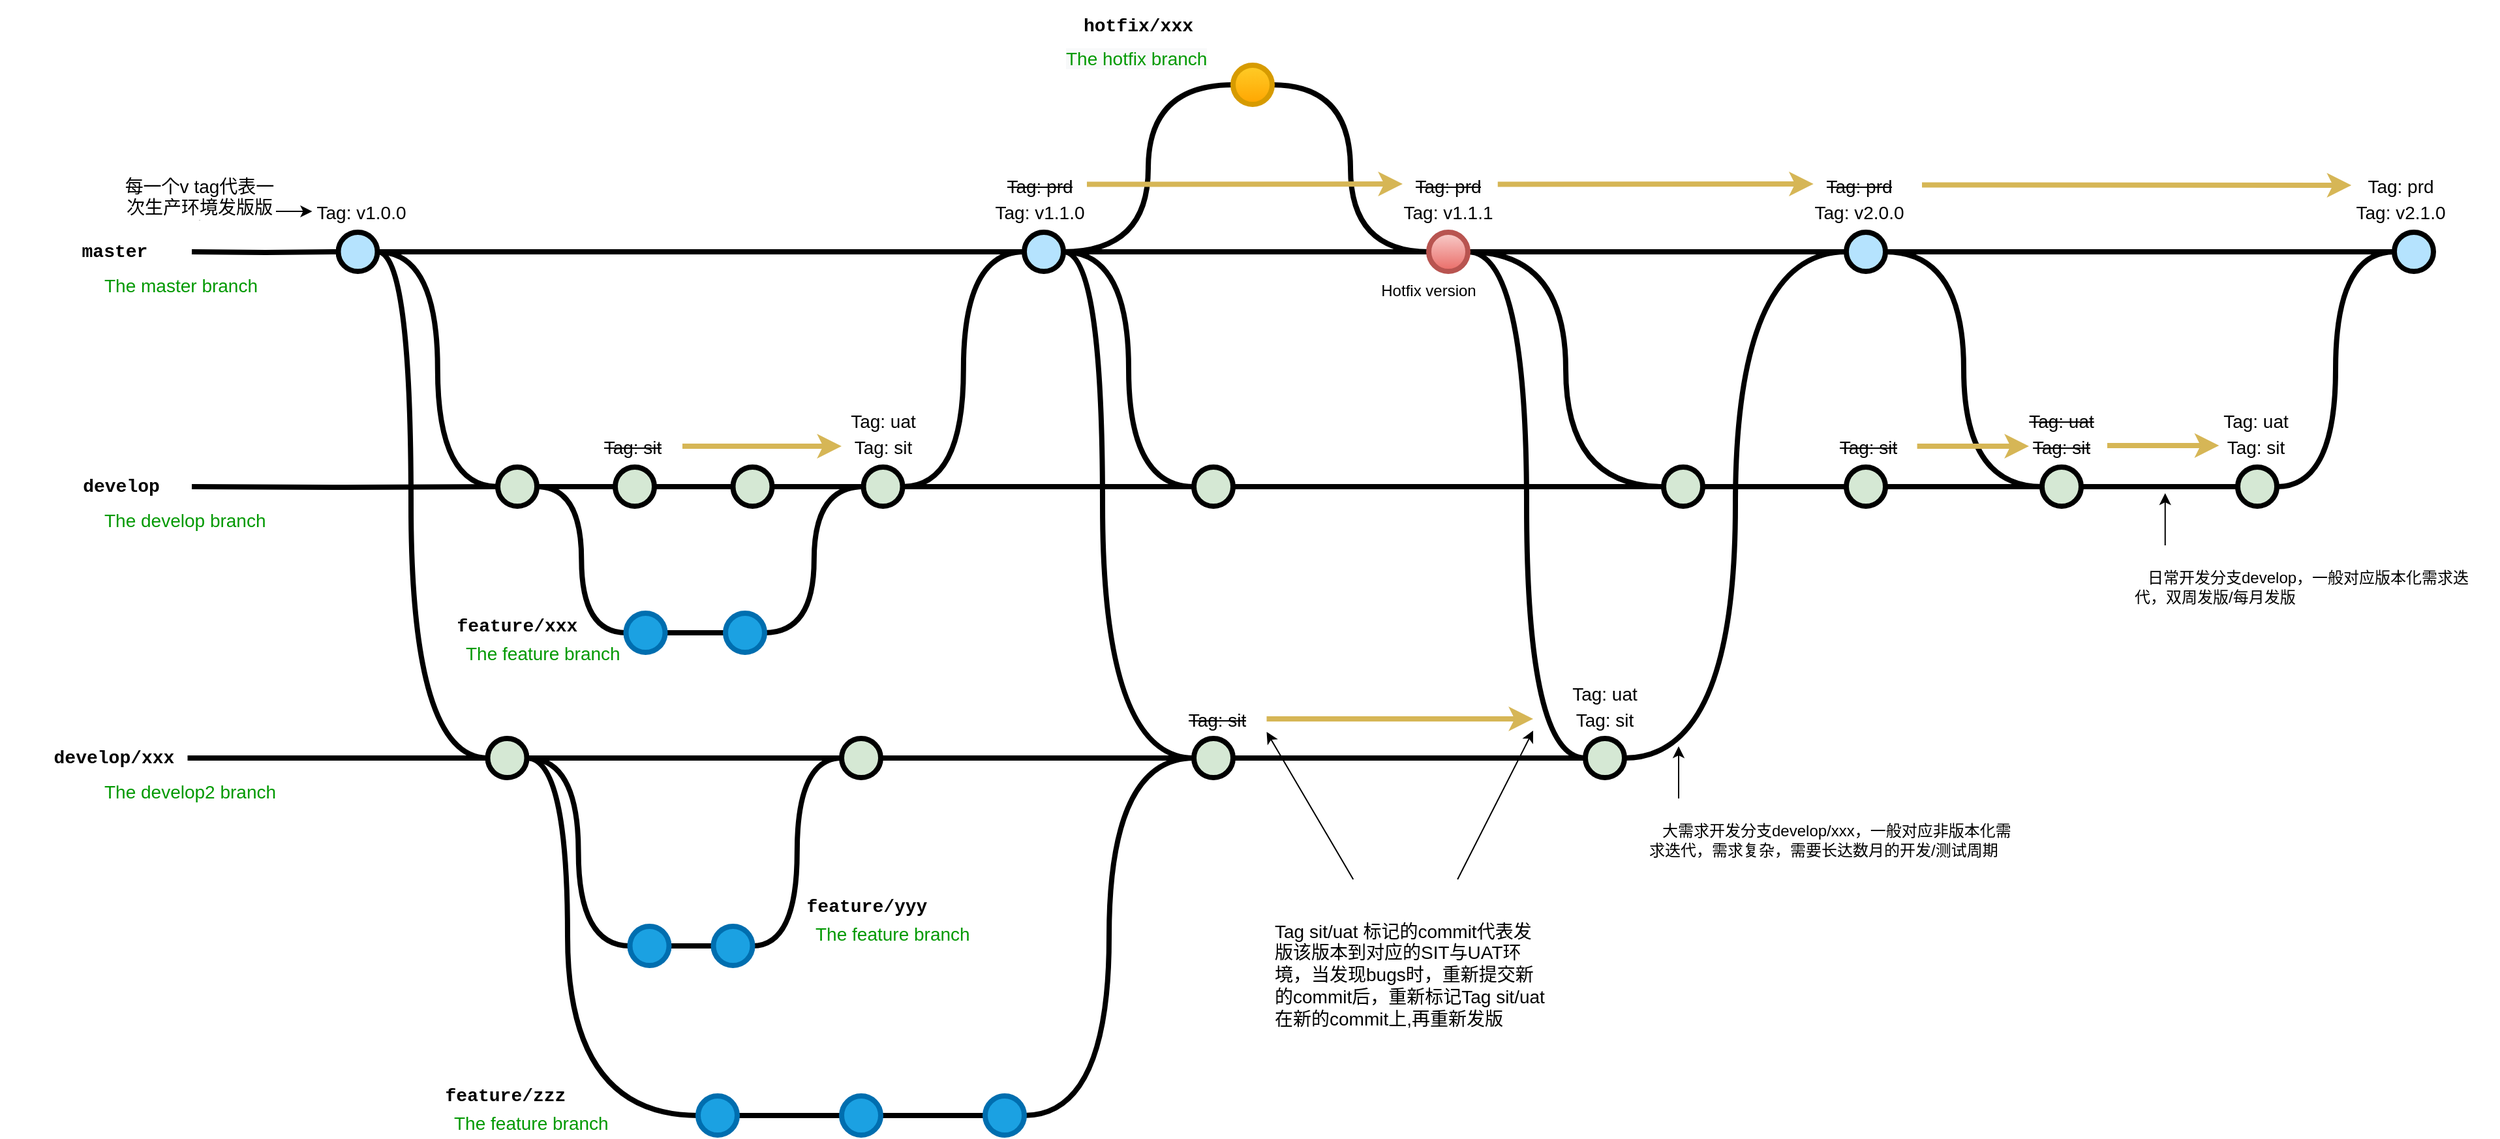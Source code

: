 <mxfile version="15.9.6" type="github">
  <diagram id="yPxyJZ8AM_hMuL3Unpa9" name="complex gitflow">
    <mxGraphModel dx="2168" dy="1198" grid="1" gridSize="10" guides="1" tooltips="1" connect="1" arrows="1" fold="1" page="1" pageScale="1" pageWidth="1100" pageHeight="850" math="0" shadow="0">
      <root>
        <mxCell id="0" />
        <mxCell id="1" parent="0" />
        <mxCell id="EV5ATv0Y9bvTsMbR89la-1" value="" style="edgeStyle=orthogonalEdgeStyle;rounded=0;html=1;jettySize=auto;orthogonalLoop=1;plain-blue;endArrow=none;endFill=0;strokeWidth=4;strokeColor=#000000;entryX=0;entryY=0.5;entryDx=0;entryDy=0;entryPerimeter=0;" edge="1" parent="1" source="EV5ATv0Y9bvTsMbR89la-2" target="EV5ATv0Y9bvTsMbR89la-4">
          <mxGeometry x="324.25" y="743" as="geometry">
            <mxPoint x="484.25" y="743" as="targetPoint" />
          </mxGeometry>
        </mxCell>
        <mxCell id="EV5ATv0Y9bvTsMbR89la-39" style="edgeStyle=orthogonalEdgeStyle;shape=connector;rounded=0;orthogonalLoop=1;jettySize=auto;html=1;entryX=0;entryY=0.5;entryDx=0;entryDy=0;entryPerimeter=0;labelBackgroundColor=default;fontFamily=Helvetica;fontSize=11;fontColor=default;endArrow=none;endFill=0;strokeColor=#000000;strokeWidth=4;fillColor=#DAE8FC;gradientColor=#7EA6E0;curved=1;" edge="1" parent="1" source="EV5ATv0Y9bvTsMbR89la-2" target="EV5ATv0Y9bvTsMbR89la-33">
          <mxGeometry relative="1" as="geometry" />
        </mxCell>
        <mxCell id="EV5ATv0Y9bvTsMbR89la-63" style="edgeStyle=orthogonalEdgeStyle;shape=connector;curved=1;rounded=0;orthogonalLoop=1;jettySize=auto;html=1;entryX=0;entryY=0.5;entryDx=0;entryDy=0;entryPerimeter=0;labelBackgroundColor=default;fontFamily=Helvetica;fontSize=11;fontColor=default;endArrow=none;endFill=0;strokeColor=#000000;strokeWidth=4;fillColor=#DAE8FC;gradientColor=#7EA6E0;shadow=0;sketch=0;" edge="1" parent="1" source="EV5ATv0Y9bvTsMbR89la-2" target="EV5ATv0Y9bvTsMbR89la-44">
          <mxGeometry relative="1" as="geometry">
            <Array as="points">
              <mxPoint x="350" y="743" />
              <mxPoint x="350" y="1131" />
            </Array>
          </mxGeometry>
        </mxCell>
        <mxCell id="EV5ATv0Y9bvTsMbR89la-2" value="" style="verticalLabelPosition=bottom;verticalAlign=top;html=1;strokeWidth=4;shape=mxgraph.flowchart.on-page_reference;plain-blue;gradientColor=none;fillColor=#B5E3Fe;strokeColor=#000000;" vertex="1" parent="1">
          <mxGeometry x="294.25" y="728" width="30" height="30" as="geometry" />
        </mxCell>
        <mxCell id="EV5ATv0Y9bvTsMbR89la-75" style="edgeStyle=orthogonalEdgeStyle;curved=1;rounded=0;orthogonalLoop=1;jettySize=auto;html=1;entryX=0;entryY=0.5;entryDx=0;entryDy=0;entryPerimeter=0;labelBackgroundColor=default;fontFamily=Helvetica;fontSize=11;fontColor=default;endArrow=none;endFill=0;strokeColor=#000000;strokeWidth=4;fillColor=#DAE8FC;gradientColor=#7EA6E0;" edge="1" parent="1" source="EV5ATv0Y9bvTsMbR89la-4" target="EV5ATv0Y9bvTsMbR89la-47">
          <mxGeometry relative="1" as="geometry">
            <Array as="points">
              <mxPoint x="880" y="743" />
              <mxPoint x="880" y="1131" />
            </Array>
          </mxGeometry>
        </mxCell>
        <mxCell id="EV5ATv0Y9bvTsMbR89la-83" value="" style="edgeStyle=orthogonalEdgeStyle;curved=1;rounded=0;orthogonalLoop=1;jettySize=auto;html=1;labelBackgroundColor=default;fontFamily=Helvetica;fontSize=11;fontColor=default;endArrow=none;endFill=0;strokeColor=#000000;strokeWidth=4;fillColor=#DAE8FC;gradientColor=#7EA6E0;entryX=0;entryY=0.5;entryDx=0;entryDy=0;entryPerimeter=0;" edge="1" parent="1" source="EV5ATv0Y9bvTsMbR89la-4" target="EV5ATv0Y9bvTsMbR89la-5">
          <mxGeometry relative="1" as="geometry">
            <mxPoint x="1000" y="847" as="targetPoint" />
          </mxGeometry>
        </mxCell>
        <mxCell id="EV5ATv0Y9bvTsMbR89la-86" value="" style="edgeStyle=orthogonalEdgeStyle;curved=1;rounded=0;orthogonalLoop=1;jettySize=auto;html=1;labelBackgroundColor=default;fontFamily=Helvetica;fontSize=11;fontColor=default;endArrow=none;endFill=0;strokeColor=#000000;strokeWidth=4;fillColor=#DAE8FC;gradientColor=#7EA6E0;" edge="1" parent="1" source="EV5ATv0Y9bvTsMbR89la-4" target="EV5ATv0Y9bvTsMbR89la-84">
          <mxGeometry relative="1" as="geometry">
            <mxPoint x="1130" y="743" as="targetPoint" />
          </mxGeometry>
        </mxCell>
        <mxCell id="EV5ATv0Y9bvTsMbR89la-96" style="edgeStyle=orthogonalEdgeStyle;curved=1;rounded=0;sketch=0;orthogonalLoop=1;jettySize=auto;html=1;entryX=0;entryY=0.5;entryDx=0;entryDy=0;entryPerimeter=0;shadow=0;labelBackgroundColor=default;fontFamily=Helvetica;fontSize=11;fontColor=default;endArrow=none;endFill=0;strokeColor=#000000;strokeWidth=4;fillColor=#DAE8FC;gradientColor=#7EA6E0;" edge="1" parent="1" source="EV5ATv0Y9bvTsMbR89la-4" target="EV5ATv0Y9bvTsMbR89la-77">
          <mxGeometry relative="1" as="geometry" />
        </mxCell>
        <mxCell id="EV5ATv0Y9bvTsMbR89la-4" value="" style="verticalLabelPosition=bottom;verticalAlign=top;html=1;strokeWidth=4;shape=mxgraph.flowchart.on-page_reference;plain-blue;gradientColor=none;strokeColor=#000000;fillColor=#B5E3FE;" vertex="1" parent="1">
          <mxGeometry x="820" y="728" width="30" height="30" as="geometry" />
        </mxCell>
        <mxCell id="EV5ATv0Y9bvTsMbR89la-87" style="edgeStyle=orthogonalEdgeStyle;curved=1;rounded=0;orthogonalLoop=1;jettySize=auto;html=1;labelBackgroundColor=default;fontFamily=Helvetica;fontSize=11;fontColor=default;endArrow=none;endFill=0;strokeColor=#000000;strokeWidth=4;fillColor=#DAE8FC;gradientColor=#7EA6E0;entryX=0;entryY=0.5;entryDx=0;entryDy=0;entryPerimeter=0;" edge="1" parent="1" source="EV5ATv0Y9bvTsMbR89la-5" target="EV5ATv0Y9bvTsMbR89la-84">
          <mxGeometry relative="1" as="geometry">
            <mxPoint x="1130" y="743" as="targetPoint" />
          </mxGeometry>
        </mxCell>
        <mxCell id="EV5ATv0Y9bvTsMbR89la-5" value="" style="verticalLabelPosition=bottom;verticalAlign=top;html=1;strokeWidth=4;shape=mxgraph.flowchart.on-page_reference;fillColor=#ffcd28;gradientColor=#ffa500;strokeColor=#d79b00;" vertex="1" parent="1">
          <mxGeometry x="980" y="600" width="30" height="30" as="geometry" />
        </mxCell>
        <mxCell id="EV5ATv0Y9bvTsMbR89la-6" value="" style="edgeStyle=orthogonalEdgeStyle;rounded=0;html=1;jettySize=auto;orthogonalLoop=1;strokeWidth=4;endArrow=none;endFill=0;" edge="1" parent="1" target="EV5ATv0Y9bvTsMbR89la-2">
          <mxGeometry x="224.25" y="743" as="geometry">
            <mxPoint x="182" y="743" as="sourcePoint" />
          </mxGeometry>
        </mxCell>
        <mxCell id="EV5ATv0Y9bvTsMbR89la-7" value="master" style="text;html=1;strokeColor=none;fillColor=none;align=center;verticalAlign=middle;whiteSpace=wrap;overflow=hidden;fontSize=14;fontStyle=1;fontFamily=Courier New;" vertex="1" parent="1">
          <mxGeometry x="94.5" y="722" width="55.5" height="42" as="geometry" />
        </mxCell>
        <mxCell id="EV5ATv0Y9bvTsMbR89la-8" value="The master branch" style="text;html=1;strokeColor=none;fillColor=none;align=left;verticalAlign=middle;whiteSpace=wrap;overflow=hidden;fontSize=14;fontStyle=0;fontColor=#009900;" vertex="1" parent="1">
          <mxGeometry x="113.13" y="758" width="146.75" height="20" as="geometry" />
        </mxCell>
        <mxCell id="EV5ATv0Y9bvTsMbR89la-10" value="Tag: v1.0.0" style="text;html=1;strokeColor=none;fillColor=none;align=center;verticalAlign=middle;whiteSpace=wrap;overflow=hidden;fontSize=14;" vertex="1" parent="1">
          <mxGeometry x="274.25" y="702" width="75.75" height="20" as="geometry" />
        </mxCell>
        <mxCell id="EV5ATv0Y9bvTsMbR89la-11" value="Tag: v1.1.0" style="text;html=1;strokeColor=none;fillColor=none;align=center;verticalAlign=middle;whiteSpace=wrap;overflow=hidden;fontSize=14;" vertex="1" parent="1">
          <mxGeometry x="776.75" y="702" width="110" height="20" as="geometry" />
        </mxCell>
        <mxCell id="EV5ATv0Y9bvTsMbR89la-12" value="" style="edgeStyle=orthogonalEdgeStyle;rounded=0;orthogonalLoop=1;jettySize=auto;html=1;fontSize=12;fontColor=#000000;entryX=0;entryY=0.5;entryDx=0;entryDy=0;" edge="1" parent="1" source="EV5ATv0Y9bvTsMbR89la-13" target="EV5ATv0Y9bvTsMbR89la-10">
          <mxGeometry relative="1" as="geometry">
            <mxPoint x="254.25" y="712" as="targetPoint" />
            <Array as="points">
              <mxPoint x="254.25" y="712" />
              <mxPoint x="254.25" y="712" />
            </Array>
          </mxGeometry>
        </mxCell>
        <mxCell id="EV5ATv0Y9bvTsMbR89la-13" value="&lt;div style=&quot;text-align: center&quot;&gt;&lt;span&gt;&lt;font style=&quot;font-size: 14px&quot;&gt;每一个v tag代表一次生产环境发版版本&lt;/font&gt;&lt;/span&gt;&lt;/div&gt;" style="text;html=1;strokeColor=none;fillColor=none;align=left;verticalAlign=middle;whiteSpace=wrap;overflow=hidden;fontSize=11;fontStyle=0;fontColor=#000000;" vertex="1" parent="1">
          <mxGeometry x="126.51" y="682" width="120" height="38" as="geometry" />
        </mxCell>
        <mxCell id="EV5ATv0Y9bvTsMbR89la-24" value="" style="edgeStyle=orthogonalEdgeStyle;rounded=0;html=1;jettySize=auto;orthogonalLoop=1;strokeWidth=4;endArrow=none;endFill=0;" edge="1" parent="1" target="EV5ATv0Y9bvTsMbR89la-33">
          <mxGeometry x="224.25" y="923" as="geometry">
            <mxPoint x="182" y="923" as="sourcePoint" />
            <mxPoint x="294.25" y="923" as="targetPoint" />
          </mxGeometry>
        </mxCell>
        <mxCell id="EV5ATv0Y9bvTsMbR89la-25" value="develop" style="text;html=1;strokeColor=none;fillColor=none;align=center;verticalAlign=middle;whiteSpace=wrap;overflow=hidden;fontSize=14;fontStyle=1;fontFamily=Courier New;" vertex="1" parent="1">
          <mxGeometry x="94.5" y="902" width="65.5" height="42" as="geometry" />
        </mxCell>
        <mxCell id="EV5ATv0Y9bvTsMbR89la-26" value="The develop branch" style="text;html=1;strokeColor=none;fillColor=none;align=left;verticalAlign=middle;whiteSpace=wrap;overflow=hidden;fontSize=14;fontStyle=0;fontColor=#009900;" vertex="1" parent="1">
          <mxGeometry x="113.13" y="938" width="146.75" height="20" as="geometry" />
        </mxCell>
        <mxCell id="EV5ATv0Y9bvTsMbR89la-32" style="edgeStyle=orthogonalEdgeStyle;curved=1;rounded=0;html=1;exitX=1;exitY=0.5;exitPerimeter=0;endArrow=none;endFill=0;jettySize=auto;orthogonalLoop=1;strokeWidth=4;fontSize=15;" edge="1" parent="1" source="EV5ATv0Y9bvTsMbR89la-33" target="EV5ATv0Y9bvTsMbR89la-35">
          <mxGeometry relative="1" as="geometry">
            <Array as="points">
              <mxPoint x="406.5" y="923" />
              <mxPoint x="406.5" y="923" />
            </Array>
          </mxGeometry>
        </mxCell>
        <mxCell id="EV5ATv0Y9bvTsMbR89la-64" style="edgeStyle=orthogonalEdgeStyle;shape=connector;curved=1;rounded=0;orthogonalLoop=1;jettySize=auto;html=1;entryX=0;entryY=0.5;entryDx=0;entryDy=0;entryPerimeter=0;labelBackgroundColor=default;fontFamily=Helvetica;fontSize=11;fontColor=default;endArrow=none;endFill=0;strokeColor=#000000;strokeWidth=4;fillColor=#DAE8FC;gradientColor=#7EA6E0;" edge="1" parent="1" source="EV5ATv0Y9bvTsMbR89la-33" target="EV5ATv0Y9bvTsMbR89la-59">
          <mxGeometry relative="1" as="geometry" />
        </mxCell>
        <mxCell id="EV5ATv0Y9bvTsMbR89la-33" value="" style="verticalLabelPosition=bottom;verticalAlign=top;html=1;strokeWidth=4;shape=mxgraph.flowchart.on-page_reference;plain-purple;gradientColor=none;strokeColor=#000000;fillColor=#D5E8D4;" vertex="1" parent="1">
          <mxGeometry x="416.5" y="908" width="30" height="30" as="geometry" />
        </mxCell>
        <mxCell id="EV5ATv0Y9bvTsMbR89la-34" style="edgeStyle=orthogonalEdgeStyle;curved=1;rounded=0;html=1;exitX=1;exitY=0.5;exitPerimeter=0;entryX=0;entryY=0.5;entryPerimeter=0;endArrow=none;endFill=0;jettySize=auto;orthogonalLoop=1;strokeWidth=4;fontSize=15;" edge="1" parent="1" source="EV5ATv0Y9bvTsMbR89la-35" target="EV5ATv0Y9bvTsMbR89la-36">
          <mxGeometry relative="1" as="geometry" />
        </mxCell>
        <mxCell id="EV5ATv0Y9bvTsMbR89la-35" value="" style="verticalLabelPosition=bottom;verticalAlign=top;html=1;strokeWidth=4;shape=mxgraph.flowchart.on-page_reference;plain-purple;gradientColor=none;strokeColor=#000000;fillColor=#D5E8D4;" vertex="1" parent="1">
          <mxGeometry x="506.5" y="908" width="30" height="30" as="geometry" />
        </mxCell>
        <mxCell id="EV5ATv0Y9bvTsMbR89la-51" style="edgeStyle=orthogonalEdgeStyle;shape=connector;curved=1;rounded=0;orthogonalLoop=1;jettySize=auto;html=1;entryX=0;entryY=0.5;entryDx=0;entryDy=0;entryPerimeter=0;labelBackgroundColor=default;fontFamily=Helvetica;fontSize=11;fontColor=default;endArrow=none;endFill=0;strokeColor=#000000;strokeWidth=4;fillColor=#DAE8FC;gradientColor=#7EA6E0;exitX=1;exitY=0.5;exitDx=0;exitDy=0;exitPerimeter=0;" edge="1" parent="1" source="EV5ATv0Y9bvTsMbR89la-53" target="EV5ATv0Y9bvTsMbR89la-4">
          <mxGeometry relative="1" as="geometry">
            <mxPoint x="740" y="930" as="sourcePoint" />
          </mxGeometry>
        </mxCell>
        <mxCell id="EV5ATv0Y9bvTsMbR89la-54" value="" style="edgeStyle=orthogonalEdgeStyle;shape=connector;curved=1;rounded=0;orthogonalLoop=1;jettySize=auto;html=1;labelBackgroundColor=default;fontFamily=Helvetica;fontSize=11;fontColor=default;endArrow=none;endFill=0;strokeColor=#000000;strokeWidth=4;fillColor=#DAE8FC;gradientColor=#7EA6E0;" edge="1" parent="1" source="EV5ATv0Y9bvTsMbR89la-36" target="EV5ATv0Y9bvTsMbR89la-53">
          <mxGeometry relative="1" as="geometry" />
        </mxCell>
        <mxCell id="EV5ATv0Y9bvTsMbR89la-36" value="" style="verticalLabelPosition=bottom;verticalAlign=top;html=1;strokeWidth=4;shape=mxgraph.flowchart.on-page_reference;plain-purple;gradientColor=none;strokeColor=#000000;fillColor=#D5E8D4;" vertex="1" parent="1">
          <mxGeometry x="596.75" y="908" width="30" height="30" as="geometry" />
        </mxCell>
        <mxCell id="EV5ATv0Y9bvTsMbR89la-40" value="" style="edgeStyle=orthogonalEdgeStyle;rounded=0;html=1;jettySize=auto;orthogonalLoop=1;strokeWidth=4;endArrow=none;endFill=0;" edge="1" parent="1" target="EV5ATv0Y9bvTsMbR89la-44">
          <mxGeometry x="221" y="1131" as="geometry">
            <mxPoint x="178.75" y="1131" as="sourcePoint" />
            <mxPoint x="291" y="1131" as="targetPoint" />
            <Array as="points">
              <mxPoint x="266.75" y="1131" />
              <mxPoint x="266.75" y="1131" />
            </Array>
          </mxGeometry>
        </mxCell>
        <mxCell id="EV5ATv0Y9bvTsMbR89la-41" value="develop/xxx" style="text;html=1;strokeColor=none;fillColor=none;align=center;verticalAlign=middle;whiteSpace=wrap;overflow=hidden;fontSize=14;fontStyle=1;fontFamily=Courier New;" vertex="1" parent="1">
          <mxGeometry x="35" y="1111" width="174.5" height="40" as="geometry" />
        </mxCell>
        <mxCell id="EV5ATv0Y9bvTsMbR89la-42" value="The develop2 branch" style="text;html=1;strokeColor=none;fillColor=none;align=left;verticalAlign=middle;whiteSpace=wrap;overflow=hidden;fontSize=14;fontStyle=0;fontColor=#009900;" vertex="1" parent="1">
          <mxGeometry x="113.13" y="1146" width="146.75" height="20" as="geometry" />
        </mxCell>
        <mxCell id="EV5ATv0Y9bvTsMbR89la-43" style="edgeStyle=orthogonalEdgeStyle;curved=1;rounded=0;html=1;exitX=1;exitY=0.5;exitPerimeter=0;endArrow=none;endFill=0;jettySize=auto;orthogonalLoop=1;strokeWidth=4;fontSize=15;" edge="1" parent="1" source="EV5ATv0Y9bvTsMbR89la-44" target="EV5ATv0Y9bvTsMbR89la-46">
          <mxGeometry relative="1" as="geometry">
            <Array as="points">
              <mxPoint x="398.75" y="1131" />
              <mxPoint x="398.75" y="1131" />
            </Array>
          </mxGeometry>
        </mxCell>
        <mxCell id="EV5ATv0Y9bvTsMbR89la-139" value="" style="edgeStyle=orthogonalEdgeStyle;curved=1;rounded=0;sketch=0;orthogonalLoop=1;jettySize=auto;html=1;shadow=0;labelBackgroundColor=default;fontFamily=Helvetica;fontSize=11;fontColor=default;endArrow=none;endFill=0;strokeColor=#000000;strokeWidth=4;fillColor=#DAE8FC;gradientColor=#7EA6E0;entryX=0;entryY=0.5;entryDx=0;entryDy=0;entryPerimeter=0;" edge="1" parent="1" source="EV5ATv0Y9bvTsMbR89la-44" target="EV5ATv0Y9bvTsMbR89la-140">
          <mxGeometry relative="1" as="geometry">
            <mxPoint x="520" y="1285" as="targetPoint" />
          </mxGeometry>
        </mxCell>
        <mxCell id="EV5ATv0Y9bvTsMbR89la-147" value="" style="edgeStyle=orthogonalEdgeStyle;curved=1;rounded=0;sketch=0;orthogonalLoop=1;jettySize=auto;html=1;shadow=0;labelBackgroundColor=default;fontFamily=Helvetica;fontSize=11;fontColor=default;endArrow=none;endFill=0;strokeColor=#000000;strokeWidth=4;fillColor=#DAE8FC;gradientColor=#7EA6E0;" edge="1" parent="1" source="EV5ATv0Y9bvTsMbR89la-44" target="EV5ATv0Y9bvTsMbR89la-148">
          <mxGeometry relative="1" as="geometry">
            <mxPoint x="561" y="1405" as="targetPoint" />
            <Array as="points">
              <mxPoint x="470" y="1131" />
              <mxPoint x="470" y="1405" />
            </Array>
          </mxGeometry>
        </mxCell>
        <mxCell id="EV5ATv0Y9bvTsMbR89la-44" value="" style="verticalLabelPosition=bottom;verticalAlign=top;html=1;strokeWidth=4;shape=mxgraph.flowchart.on-page_reference;plain-purple;gradientColor=none;strokeColor=#000000;fillColor=#D5E8D4;" vertex="1" parent="1">
          <mxGeometry x="408.75" y="1116" width="30" height="30" as="geometry" />
        </mxCell>
        <mxCell id="EV5ATv0Y9bvTsMbR89la-45" style="edgeStyle=orthogonalEdgeStyle;curved=1;rounded=0;html=1;exitX=1;exitY=0.5;exitPerimeter=0;entryX=0;entryY=0.5;entryPerimeter=0;endArrow=none;endFill=0;jettySize=auto;orthogonalLoop=1;strokeWidth=4;fontSize=15;" edge="1" parent="1" source="EV5ATv0Y9bvTsMbR89la-46" target="EV5ATv0Y9bvTsMbR89la-47">
          <mxGeometry relative="1" as="geometry" />
        </mxCell>
        <mxCell id="EV5ATv0Y9bvTsMbR89la-46" value="" style="verticalLabelPosition=bottom;verticalAlign=top;html=1;strokeWidth=4;shape=mxgraph.flowchart.on-page_reference;plain-purple;gradientColor=none;strokeColor=#000000;fillColor=#D5E8D4;" vertex="1" parent="1">
          <mxGeometry x="680" y="1116" width="30" height="30" as="geometry" />
        </mxCell>
        <mxCell id="EV5ATv0Y9bvTsMbR89la-81" value="" style="edgeStyle=orthogonalEdgeStyle;curved=1;rounded=0;orthogonalLoop=1;jettySize=auto;html=1;labelBackgroundColor=default;fontFamily=Helvetica;fontSize=11;fontColor=default;endArrow=none;endFill=0;strokeColor=#000000;strokeWidth=4;fillColor=#DAE8FC;gradientColor=#7EA6E0;" edge="1" parent="1" source="EV5ATv0Y9bvTsMbR89la-47" target="EV5ATv0Y9bvTsMbR89la-80">
          <mxGeometry relative="1" as="geometry" />
        </mxCell>
        <mxCell id="EV5ATv0Y9bvTsMbR89la-47" value="" style="verticalLabelPosition=bottom;verticalAlign=top;html=1;strokeWidth=4;shape=mxgraph.flowchart.on-page_reference;plain-purple;gradientColor=none;strokeColor=#000000;fillColor=#D5E8D4;" vertex="1" parent="1">
          <mxGeometry x="950" y="1116" width="30" height="30" as="geometry" />
        </mxCell>
        <mxCell id="EV5ATv0Y9bvTsMbR89la-78" value="" style="edgeStyle=orthogonalEdgeStyle;curved=1;rounded=0;orthogonalLoop=1;jettySize=auto;html=1;labelBackgroundColor=default;fontFamily=Helvetica;fontSize=11;fontColor=default;endArrow=none;endFill=0;strokeColor=#000000;strokeWidth=4;fillColor=#DAE8FC;gradientColor=#7EA6E0;" edge="1" parent="1" source="EV5ATv0Y9bvTsMbR89la-53" target="EV5ATv0Y9bvTsMbR89la-77">
          <mxGeometry relative="1" as="geometry" />
        </mxCell>
        <mxCell id="EV5ATv0Y9bvTsMbR89la-53" value="" style="verticalLabelPosition=bottom;verticalAlign=top;html=1;strokeWidth=4;shape=mxgraph.flowchart.on-page_reference;plain-purple;gradientColor=none;strokeColor=#000000;fillColor=#D5E8D4;" vertex="1" parent="1">
          <mxGeometry x="696.75" y="908" width="30" height="30" as="geometry" />
        </mxCell>
        <mxCell id="EV5ATv0Y9bvTsMbR89la-58" value="" style="edgeStyle=orthogonalEdgeStyle;rounded=0;orthogonalLoop=1;jettySize=auto;html=1;endArrow=none;endFill=0;strokeWidth=4;" edge="1" parent="1" source="EV5ATv0Y9bvTsMbR89la-59" target="EV5ATv0Y9bvTsMbR89la-60">
          <mxGeometry relative="1" as="geometry">
            <Array as="points">
              <mxPoint x="606.25" y="1035" />
              <mxPoint x="606.25" y="1035" />
            </Array>
          </mxGeometry>
        </mxCell>
        <mxCell id="EV5ATv0Y9bvTsMbR89la-59" value="" style="verticalLabelPosition=bottom;verticalAlign=top;html=1;strokeWidth=4;shape=mxgraph.flowchart.on-page_reference;strokeColor=#006EAF;fillColor=#1ba1e2;fontColor=#ffffff;" vertex="1" parent="1">
          <mxGeometry x="514.75" y="1020" width="30" height="30" as="geometry" />
        </mxCell>
        <mxCell id="EV5ATv0Y9bvTsMbR89la-62" style="edgeStyle=orthogonalEdgeStyle;shape=connector;curved=1;rounded=0;orthogonalLoop=1;jettySize=auto;html=1;entryX=0;entryY=0.5;entryDx=0;entryDy=0;entryPerimeter=0;labelBackgroundColor=default;fontFamily=Helvetica;fontSize=11;fontColor=default;endArrow=none;endFill=0;strokeColor=#000000;strokeWidth=4;fillColor=#DAE8FC;gradientColor=#7EA6E0;" edge="1" parent="1" source="EV5ATv0Y9bvTsMbR89la-60" target="EV5ATv0Y9bvTsMbR89la-53">
          <mxGeometry relative="1" as="geometry" />
        </mxCell>
        <mxCell id="EV5ATv0Y9bvTsMbR89la-60" value="" style="verticalLabelPosition=bottom;verticalAlign=top;html=1;strokeWidth=4;shape=mxgraph.flowchart.on-page_reference;strokeColor=#006EAF;fillColor=#1ba1e2;fontColor=#ffffff;" vertex="1" parent="1">
          <mxGeometry x="591" y="1020" width="30" height="30" as="geometry" />
        </mxCell>
        <mxCell id="EV5ATv0Y9bvTsMbR89la-65" value="The feature branch" style="text;html=1;strokeColor=none;fillColor=none;align=left;verticalAlign=middle;whiteSpace=wrap;overflow=hidden;fontSize=14;fontStyle=0;fontColor=#009900;" vertex="1" parent="1">
          <mxGeometry x="390.12" y="1040" width="146.75" height="20" as="geometry" />
        </mxCell>
        <mxCell id="EV5ATv0Y9bvTsMbR89la-66" value="feature/xxx" style="text;html=1;strokeColor=none;fillColor=none;align=center;verticalAlign=middle;whiteSpace=wrap;overflow=hidden;fontSize=14;fontStyle=1;fontFamily=Courier New;" vertex="1" parent="1">
          <mxGeometry x="344.25" y="1010" width="174.5" height="40" as="geometry" />
        </mxCell>
        <mxCell id="EV5ATv0Y9bvTsMbR89la-67" value="&lt;strike&gt;Tag: sit&lt;/strike&gt;" style="text;html=1;strokeColor=none;fillColor=none;align=center;verticalAlign=middle;whiteSpace=wrap;overflow=hidden;fontSize=14;" vertex="1" parent="1">
          <mxGeometry x="482.25" y="882" width="75.75" height="20" as="geometry" />
        </mxCell>
        <mxCell id="EV5ATv0Y9bvTsMbR89la-70" value="" style="endArrow=classic;html=1;rounded=0;labelBackgroundColor=default;fontFamily=Helvetica;fontSize=11;fontColor=default;strokeColor=#d6b656;strokeWidth=4;fillColor=#fff2cc;curved=1;" edge="1" parent="1" source="EV5ATv0Y9bvTsMbR89la-67">
          <mxGeometry width="50" height="50" relative="1" as="geometry">
            <mxPoint x="561.75" y="891.58" as="sourcePoint" />
            <mxPoint x="680" y="892" as="targetPoint" />
          </mxGeometry>
        </mxCell>
        <mxCell id="EV5ATv0Y9bvTsMbR89la-72" value="Tag: sit" style="text;html=1;strokeColor=none;fillColor=none;align=center;verticalAlign=middle;whiteSpace=wrap;overflow=hidden;fontSize=14;" vertex="1" parent="1">
          <mxGeometry x="673.88" y="882" width="75.75" height="20" as="geometry" />
        </mxCell>
        <mxCell id="EV5ATv0Y9bvTsMbR89la-73" value="Tag: uat" style="text;html=1;strokeColor=none;fillColor=none;align=center;verticalAlign=middle;whiteSpace=wrap;overflow=hidden;fontSize=14;" vertex="1" parent="1">
          <mxGeometry x="673.88" y="862" width="75.75" height="20" as="geometry" />
        </mxCell>
        <mxCell id="EV5ATv0Y9bvTsMbR89la-74" value="&lt;strike&gt;Tag: prd&lt;/strike&gt;" style="text;html=1;strokeColor=none;fillColor=none;align=center;verticalAlign=middle;whiteSpace=wrap;overflow=hidden;fontSize=14;" vertex="1" parent="1">
          <mxGeometry x="793.88" y="682" width="75.75" height="20" as="geometry" />
        </mxCell>
        <mxCell id="EV5ATv0Y9bvTsMbR89la-91" value="" style="edgeStyle=orthogonalEdgeStyle;curved=1;rounded=0;orthogonalLoop=1;jettySize=auto;html=1;labelBackgroundColor=default;fontFamily=Helvetica;fontSize=11;fontColor=default;endArrow=none;endFill=0;strokeColor=#000000;strokeWidth=4;fillColor=#DAE8FC;gradientColor=#7EA6E0;" edge="1" parent="1" source="EV5ATv0Y9bvTsMbR89la-77" target="EV5ATv0Y9bvTsMbR89la-90">
          <mxGeometry relative="1" as="geometry" />
        </mxCell>
        <mxCell id="EV5ATv0Y9bvTsMbR89la-77" value="" style="verticalLabelPosition=bottom;verticalAlign=top;html=1;strokeWidth=4;shape=mxgraph.flowchart.on-page_reference;plain-purple;gradientColor=none;strokeColor=#000000;fillColor=#D5E8D4;" vertex="1" parent="1">
          <mxGeometry x="950" y="908" width="30" height="30" as="geometry" />
        </mxCell>
        <mxCell id="EV5ATv0Y9bvTsMbR89la-105" style="edgeStyle=orthogonalEdgeStyle;curved=1;rounded=0;sketch=0;orthogonalLoop=1;jettySize=auto;html=1;entryX=0;entryY=0.5;entryDx=0;entryDy=0;entryPerimeter=0;shadow=0;labelBackgroundColor=default;fontFamily=Helvetica;fontSize=11;fontColor=default;endArrow=none;endFill=0;strokeColor=#000000;strokeWidth=4;fillColor=#DAE8FC;gradientColor=#7EA6E0;" edge="1" parent="1" source="EV5ATv0Y9bvTsMbR89la-80" target="EV5ATv0Y9bvTsMbR89la-104">
          <mxGeometry relative="1" as="geometry" />
        </mxCell>
        <mxCell id="EV5ATv0Y9bvTsMbR89la-80" value="" style="verticalLabelPosition=bottom;verticalAlign=top;html=1;strokeWidth=4;shape=mxgraph.flowchart.on-page_reference;plain-purple;gradientColor=none;strokeColor=#000000;fillColor=#D5E8D4;" vertex="1" parent="1">
          <mxGeometry x="1250" y="1116" width="30" height="30" as="geometry" />
        </mxCell>
        <mxCell id="EV5ATv0Y9bvTsMbR89la-92" style="edgeStyle=orthogonalEdgeStyle;curved=1;rounded=0;orthogonalLoop=1;jettySize=auto;html=1;entryX=0;entryY=0.5;entryDx=0;entryDy=0;entryPerimeter=0;labelBackgroundColor=default;fontFamily=Helvetica;fontSize=11;fontColor=default;endArrow=none;endFill=0;strokeColor=#000000;strokeWidth=4;fillColor=#DAE8FC;gradientColor=#7EA6E0;" edge="1" parent="1" source="EV5ATv0Y9bvTsMbR89la-84" target="EV5ATv0Y9bvTsMbR89la-90">
          <mxGeometry relative="1" as="geometry" />
        </mxCell>
        <mxCell id="EV5ATv0Y9bvTsMbR89la-94" value="" style="edgeStyle=orthogonalEdgeStyle;curved=1;rounded=0;orthogonalLoop=1;jettySize=auto;html=1;labelBackgroundColor=default;fontFamily=Helvetica;fontSize=11;fontColor=default;endArrow=none;endFill=0;strokeColor=#000000;strokeWidth=4;fillColor=#DAE8FC;gradientColor=#7EA6E0;" edge="1" parent="1" source="EV5ATv0Y9bvTsMbR89la-84" target="EV5ATv0Y9bvTsMbR89la-104">
          <mxGeometry relative="1" as="geometry">
            <mxPoint x="1490" y="743" as="targetPoint" />
          </mxGeometry>
        </mxCell>
        <mxCell id="EV5ATv0Y9bvTsMbR89la-95" style="edgeStyle=orthogonalEdgeStyle;curved=1;rounded=0;orthogonalLoop=1;jettySize=auto;html=1;entryX=0;entryY=0.5;entryDx=0;entryDy=0;entryPerimeter=0;labelBackgroundColor=default;fontFamily=Helvetica;fontSize=11;fontColor=default;endArrow=none;endFill=0;strokeColor=#000000;strokeWidth=4;fillColor=#DAE8FC;gradientColor=#7EA6E0;" edge="1" parent="1" source="EV5ATv0Y9bvTsMbR89la-84" target="EV5ATv0Y9bvTsMbR89la-80">
          <mxGeometry relative="1" as="geometry" />
        </mxCell>
        <mxCell id="EV5ATv0Y9bvTsMbR89la-84" value="" style="verticalLabelPosition=bottom;verticalAlign=top;html=1;strokeWidth=4;shape=mxgraph.flowchart.on-page_reference;plain-blue;gradientColor=#EA6B66;strokeColor=#B85450;fillColor=#F8CECC;" vertex="1" parent="1">
          <mxGeometry x="1130" y="728" width="30" height="30" as="geometry" />
        </mxCell>
        <mxCell id="EV5ATv0Y9bvTsMbR89la-88" value="hotfix/xxx" style="text;html=1;strokeColor=none;fillColor=none;align=center;verticalAlign=middle;whiteSpace=wrap;overflow=hidden;fontSize=14;fontStyle=1;fontFamily=Courier New;" vertex="1" parent="1">
          <mxGeometry x="820" y="550" width="174.5" height="40" as="geometry" />
        </mxCell>
        <mxCell id="EV5ATv0Y9bvTsMbR89la-89" value="&lt;span style=&quot;color: rgb(0 , 153 , 0) ; font-family: &amp;#34;helvetica&amp;#34; ; font-size: 14px ; font-style: normal ; font-weight: 400 ; letter-spacing: normal ; text-align: left ; text-indent: 0px ; text-transform: none ; word-spacing: 0px ; background-color: rgb(248 , 249 , 250) ; display: inline ; float: none&quot;&gt;The hotfix branch&lt;/span&gt;" style="text;whiteSpace=wrap;html=1;fontSize=11;fontFamily=Helvetica;fontColor=default;" vertex="1" parent="1">
          <mxGeometry x="850" y="580" width="140" height="30" as="geometry" />
        </mxCell>
        <mxCell id="EV5ATv0Y9bvTsMbR89la-120" value="" style="edgeStyle=orthogonalEdgeStyle;curved=1;rounded=0;sketch=0;orthogonalLoop=1;jettySize=auto;html=1;shadow=0;labelBackgroundColor=default;fontFamily=Helvetica;fontSize=11;fontColor=default;endArrow=none;endFill=0;strokeColor=#000000;strokeWidth=4;fillColor=#DAE8FC;gradientColor=#7EA6E0;" edge="1" parent="1" source="EV5ATv0Y9bvTsMbR89la-90" target="EV5ATv0Y9bvTsMbR89la-119">
          <mxGeometry relative="1" as="geometry" />
        </mxCell>
        <mxCell id="EV5ATv0Y9bvTsMbR89la-90" value="" style="verticalLabelPosition=bottom;verticalAlign=top;html=1;strokeWidth=4;shape=mxgraph.flowchart.on-page_reference;plain-purple;gradientColor=none;strokeColor=#000000;fillColor=#D5E8D4;" vertex="1" parent="1">
          <mxGeometry x="1310" y="908" width="30" height="30" as="geometry" />
        </mxCell>
        <mxCell id="EV5ATv0Y9bvTsMbR89la-97" value="&lt;strike&gt;Tag: sit&lt;/strike&gt;" style="text;html=1;strokeColor=none;fillColor=none;align=center;verticalAlign=middle;whiteSpace=wrap;overflow=hidden;fontSize=14;" vertex="1" parent="1">
          <mxGeometry x="930" y="1091" width="75.75" height="20" as="geometry" />
        </mxCell>
        <mxCell id="EV5ATv0Y9bvTsMbR89la-98" value="" style="endArrow=classic;html=1;rounded=0;labelBackgroundColor=default;fontFamily=Helvetica;fontSize=11;fontColor=default;strokeColor=#d6b656;strokeWidth=4;fillColor=#fff2cc;curved=1;" edge="1" parent="1" source="EV5ATv0Y9bvTsMbR89la-97">
          <mxGeometry width="50" height="50" relative="1" as="geometry">
            <mxPoint x="1009.5" y="1100.58" as="sourcePoint" />
            <mxPoint x="1210" y="1101" as="targetPoint" />
          </mxGeometry>
        </mxCell>
        <mxCell id="EV5ATv0Y9bvTsMbR89la-99" value="Tag: sit" style="text;html=1;strokeColor=none;fillColor=none;align=center;verticalAlign=middle;whiteSpace=wrap;overflow=hidden;fontSize=14;" vertex="1" parent="1">
          <mxGeometry x="1227.13" y="1091" width="75.75" height="20" as="geometry" />
        </mxCell>
        <mxCell id="EV5ATv0Y9bvTsMbR89la-100" value="Tag: uat" style="text;html=1;strokeColor=none;fillColor=none;align=center;verticalAlign=middle;whiteSpace=wrap;overflow=hidden;fontSize=14;" vertex="1" parent="1">
          <mxGeometry x="1227.13" y="1071" width="75.75" height="20" as="geometry" />
        </mxCell>
        <mxCell id="EV5ATv0Y9bvTsMbR89la-101" value="Tag: v1.1.1" style="text;html=1;strokeColor=none;fillColor=none;align=center;verticalAlign=middle;whiteSpace=wrap;overflow=hidden;fontSize=14;" vertex="1" parent="1">
          <mxGeometry x="1090" y="702" width="110" height="20" as="geometry" />
        </mxCell>
        <mxCell id="EV5ATv0Y9bvTsMbR89la-102" value="&lt;strike&gt;Tag: prd&lt;/strike&gt;" style="text;html=1;strokeColor=none;fillColor=none;align=center;verticalAlign=middle;whiteSpace=wrap;overflow=hidden;fontSize=14;" vertex="1" parent="1">
          <mxGeometry x="1107.13" y="682" width="75.75" height="20" as="geometry" />
        </mxCell>
        <mxCell id="EV5ATv0Y9bvTsMbR89la-103" value="" style="endArrow=classic;html=1;rounded=0;labelBackgroundColor=default;fontFamily=Helvetica;fontSize=11;fontColor=default;strokeColor=#d6b656;strokeWidth=4;fillColor=#fff2cc;curved=1;" edge="1" parent="1">
          <mxGeometry width="50" height="50" relative="1" as="geometry">
            <mxPoint x="868.0" y="691.29" as="sourcePoint" />
            <mxPoint x="1110" y="691" as="targetPoint" />
          </mxGeometry>
        </mxCell>
        <mxCell id="EV5ATv0Y9bvTsMbR89la-116" style="edgeStyle=orthogonalEdgeStyle;curved=1;rounded=0;sketch=0;orthogonalLoop=1;jettySize=auto;html=1;entryX=0;entryY=0.5;entryDx=0;entryDy=0;entryPerimeter=0;shadow=0;labelBackgroundColor=default;fontFamily=Helvetica;fontSize=11;fontColor=default;endArrow=none;endFill=0;strokeColor=#000000;strokeWidth=4;fillColor=#DAE8FC;gradientColor=#7EA6E0;" edge="1" parent="1" source="EV5ATv0Y9bvTsMbR89la-104" target="EV5ATv0Y9bvTsMbR89la-114">
          <mxGeometry relative="1" as="geometry" />
        </mxCell>
        <mxCell id="EV5ATv0Y9bvTsMbR89la-118" value="" style="edgeStyle=orthogonalEdgeStyle;curved=1;rounded=0;sketch=0;orthogonalLoop=1;jettySize=auto;html=1;shadow=0;labelBackgroundColor=default;fontFamily=Helvetica;fontSize=11;fontColor=default;endArrow=none;endFill=0;strokeColor=#000000;strokeWidth=4;fillColor=#DAE8FC;gradientColor=#7EA6E0;" edge="1" parent="1" source="EV5ATv0Y9bvTsMbR89la-104" target="EV5ATv0Y9bvTsMbR89la-117">
          <mxGeometry relative="1" as="geometry" />
        </mxCell>
        <mxCell id="EV5ATv0Y9bvTsMbR89la-104" value="" style="verticalLabelPosition=bottom;verticalAlign=top;html=1;strokeWidth=4;shape=mxgraph.flowchart.on-page_reference;plain-blue;gradientColor=none;fillColor=#B5E3Fe;strokeColor=#000000;" vertex="1" parent="1">
          <mxGeometry x="1450" y="728" width="30" height="30" as="geometry" />
        </mxCell>
        <mxCell id="EV5ATv0Y9bvTsMbR89la-108" value="Hotfix version" style="text;html=1;strokeColor=none;fillColor=none;align=center;verticalAlign=middle;whiteSpace=wrap;overflow=hidden;" vertex="1" parent="1">
          <mxGeometry x="1090" y="758" width="80" height="30" as="geometry" />
        </mxCell>
        <mxCell id="EV5ATv0Y9bvTsMbR89la-110" value="Tag: v2.0.0" style="text;html=1;strokeColor=none;fillColor=none;align=center;verticalAlign=middle;whiteSpace=wrap;overflow=hidden;fontSize=14;" vertex="1" parent="1">
          <mxGeometry x="1404.88" y="702" width="110" height="20" as="geometry" />
        </mxCell>
        <mxCell id="EV5ATv0Y9bvTsMbR89la-111" value="&lt;strike&gt;Tag: prd&lt;/strike&gt;" style="text;html=1;strokeColor=none;fillColor=none;align=center;verticalAlign=middle;whiteSpace=wrap;overflow=hidden;fontSize=14;" vertex="1" parent="1">
          <mxGeometry x="1422.01" y="682" width="75.75" height="20" as="geometry" />
        </mxCell>
        <mxCell id="EV5ATv0Y9bvTsMbR89la-112" value="" style="endArrow=classic;html=1;rounded=0;labelBackgroundColor=default;fontFamily=Helvetica;fontSize=11;fontColor=default;strokeColor=#d6b656;strokeWidth=4;fillColor=#fff2cc;curved=1;" edge="1" parent="1">
          <mxGeometry width="50" height="50" relative="1" as="geometry">
            <mxPoint x="1182.88" y="691.29" as="sourcePoint" />
            <mxPoint x="1424.88" y="691" as="targetPoint" />
          </mxGeometry>
        </mxCell>
        <mxCell id="EV5ATv0Y9bvTsMbR89la-124" value="" style="edgeStyle=orthogonalEdgeStyle;curved=1;rounded=0;sketch=0;orthogonalLoop=1;jettySize=auto;html=1;shadow=0;labelBackgroundColor=default;fontFamily=Helvetica;fontSize=11;fontColor=default;endArrow=none;endFill=0;strokeColor=#000000;strokeWidth=4;fillColor=#DAE8FC;gradientColor=#7EA6E0;" edge="1" parent="1" source="EV5ATv0Y9bvTsMbR89la-114" target="EV5ATv0Y9bvTsMbR89la-123">
          <mxGeometry relative="1" as="geometry" />
        </mxCell>
        <mxCell id="EV5ATv0Y9bvTsMbR89la-114" value="" style="verticalLabelPosition=bottom;verticalAlign=top;html=1;strokeWidth=4;shape=mxgraph.flowchart.on-page_reference;plain-purple;gradientColor=none;strokeColor=#000000;fillColor=#D5E8D4;" vertex="1" parent="1">
          <mxGeometry x="1600" y="908" width="30" height="30" as="geometry" />
        </mxCell>
        <mxCell id="EV5ATv0Y9bvTsMbR89la-117" value="" style="verticalLabelPosition=bottom;verticalAlign=top;html=1;strokeWidth=4;shape=mxgraph.flowchart.on-page_reference;plain-blue;gradientColor=none;fillColor=#B5E3Fe;strokeColor=#000000;" vertex="1" parent="1">
          <mxGeometry x="1870" y="728" width="30" height="30" as="geometry" />
        </mxCell>
        <mxCell id="EV5ATv0Y9bvTsMbR89la-121" style="edgeStyle=orthogonalEdgeStyle;curved=1;rounded=0;sketch=0;orthogonalLoop=1;jettySize=auto;html=1;shadow=0;labelBackgroundColor=default;fontFamily=Helvetica;fontSize=11;fontColor=default;endArrow=none;endFill=0;strokeColor=#000000;strokeWidth=4;fillColor=#DAE8FC;gradientColor=#7EA6E0;" edge="1" parent="1" source="EV5ATv0Y9bvTsMbR89la-119">
          <mxGeometry relative="1" as="geometry">
            <mxPoint x="1600" y="923" as="targetPoint" />
          </mxGeometry>
        </mxCell>
        <mxCell id="EV5ATv0Y9bvTsMbR89la-119" value="" style="verticalLabelPosition=bottom;verticalAlign=top;html=1;strokeWidth=4;shape=mxgraph.flowchart.on-page_reference;plain-purple;gradientColor=none;strokeColor=#000000;fillColor=#D5E8D4;" vertex="1" parent="1">
          <mxGeometry x="1450" y="908" width="30" height="30" as="geometry" />
        </mxCell>
        <mxCell id="EV5ATv0Y9bvTsMbR89la-125" style="edgeStyle=orthogonalEdgeStyle;curved=1;rounded=0;sketch=0;orthogonalLoop=1;jettySize=auto;html=1;entryX=0;entryY=0.5;entryDx=0;entryDy=0;entryPerimeter=0;shadow=0;labelBackgroundColor=default;fontFamily=Helvetica;fontSize=11;fontColor=default;endArrow=none;endFill=0;strokeColor=#000000;strokeWidth=4;fillColor=#DAE8FC;gradientColor=#7EA6E0;" edge="1" parent="1" source="EV5ATv0Y9bvTsMbR89la-123" target="EV5ATv0Y9bvTsMbR89la-117">
          <mxGeometry relative="1" as="geometry" />
        </mxCell>
        <mxCell id="EV5ATv0Y9bvTsMbR89la-123" value="" style="verticalLabelPosition=bottom;verticalAlign=top;html=1;strokeWidth=4;shape=mxgraph.flowchart.on-page_reference;plain-purple;gradientColor=none;strokeColor=#000000;fillColor=#D5E8D4;" vertex="1" parent="1">
          <mxGeometry x="1750" y="908" width="30" height="30" as="geometry" />
        </mxCell>
        <mxCell id="EV5ATv0Y9bvTsMbR89la-127" value="Tag: v2.1.0" style="text;html=1;strokeColor=none;fillColor=none;align=center;verticalAlign=middle;whiteSpace=wrap;overflow=hidden;fontSize=14;" vertex="1" parent="1">
          <mxGeometry x="1820" y="702" width="110" height="20" as="geometry" />
        </mxCell>
        <mxCell id="EV5ATv0Y9bvTsMbR89la-128" value="Tag: prd" style="text;html=1;strokeColor=none;fillColor=none;align=center;verticalAlign=middle;whiteSpace=wrap;overflow=hidden;fontSize=14;" vertex="1" parent="1">
          <mxGeometry x="1837.13" y="682" width="75.75" height="20" as="geometry" />
        </mxCell>
        <mxCell id="EV5ATv0Y9bvTsMbR89la-129" value="" style="endArrow=classic;html=1;rounded=0;labelBackgroundColor=default;fontFamily=Helvetica;fontSize=11;fontColor=default;strokeColor=#d6b656;strokeWidth=4;fillColor=#fff2cc;curved=1;entryX=0;entryY=0.5;entryDx=0;entryDy=0;" edge="1" parent="1" target="EV5ATv0Y9bvTsMbR89la-128">
          <mxGeometry width="50" height="50" relative="1" as="geometry">
            <mxPoint x="1508.0" y="691.7" as="sourcePoint" />
            <mxPoint x="1750.0" y="691.41" as="targetPoint" />
          </mxGeometry>
        </mxCell>
        <mxCell id="EV5ATv0Y9bvTsMbR89la-130" value="&lt;strike&gt;Tag: sit&lt;/strike&gt;" style="text;html=1;strokeColor=none;fillColor=none;align=center;verticalAlign=middle;whiteSpace=wrap;overflow=hidden;fontSize=14;" vertex="1" parent="1">
          <mxGeometry x="1428.56" y="882" width="75.75" height="20" as="geometry" />
        </mxCell>
        <mxCell id="EV5ATv0Y9bvTsMbR89la-131" value="" style="endArrow=classic;html=1;rounded=0;labelBackgroundColor=default;fontFamily=Helvetica;fontSize=11;fontColor=default;strokeColor=#d6b656;strokeWidth=4;fillColor=#fff2cc;curved=1;" edge="1" parent="1" source="EV5ATv0Y9bvTsMbR89la-130">
          <mxGeometry width="50" height="50" relative="1" as="geometry">
            <mxPoint x="1508.06" y="891.58" as="sourcePoint" />
            <mxPoint x="1590" y="892" as="targetPoint" />
          </mxGeometry>
        </mxCell>
        <mxCell id="EV5ATv0Y9bvTsMbR89la-132" value="Tag: sit" style="text;html=1;strokeColor=none;fillColor=none;align=center;verticalAlign=middle;whiteSpace=wrap;overflow=hidden;fontSize=14;" vertex="1" parent="1">
          <mxGeometry x="1725.69" y="882" width="75.75" height="20" as="geometry" />
        </mxCell>
        <mxCell id="EV5ATv0Y9bvTsMbR89la-133" value="Tag: uat" style="text;html=1;strokeColor=none;fillColor=none;align=center;verticalAlign=middle;whiteSpace=wrap;overflow=hidden;fontSize=14;" vertex="1" parent="1">
          <mxGeometry x="1725.69" y="862" width="75.75" height="20" as="geometry" />
        </mxCell>
        <mxCell id="EV5ATv0Y9bvTsMbR89la-134" value="&lt;strike&gt;Tag: sit&lt;/strike&gt;" style="text;html=1;strokeColor=none;fillColor=none;align=center;verticalAlign=middle;whiteSpace=wrap;overflow=hidden;fontSize=14;" vertex="1" parent="1">
          <mxGeometry x="1577.12" y="882" width="75.75" height="20" as="geometry" />
        </mxCell>
        <mxCell id="EV5ATv0Y9bvTsMbR89la-135" value="&lt;strike&gt;Tag: uat&lt;/strike&gt;" style="text;html=1;strokeColor=none;fillColor=none;align=center;verticalAlign=middle;whiteSpace=wrap;overflow=hidden;fontSize=14;" vertex="1" parent="1">
          <mxGeometry x="1577.12" y="862" width="75.75" height="20" as="geometry" />
        </mxCell>
        <mxCell id="EV5ATv0Y9bvTsMbR89la-137" value="" style="endArrow=classic;html=1;rounded=0;labelBackgroundColor=default;fontFamily=Helvetica;fontSize=11;fontColor=default;strokeColor=#d6b656;strokeWidth=4;fillColor=#fff2cc;curved=1;" edge="1" parent="1">
          <mxGeometry width="50" height="50" relative="1" as="geometry">
            <mxPoint x="1650" y="891.5" as="sourcePoint" />
            <mxPoint x="1735.69" y="891.5" as="targetPoint" />
          </mxGeometry>
        </mxCell>
        <mxCell id="EV5ATv0Y9bvTsMbR89la-142" value="" style="edgeStyle=orthogonalEdgeStyle;curved=1;rounded=0;sketch=0;orthogonalLoop=1;jettySize=auto;html=1;shadow=0;labelBackgroundColor=default;fontFamily=Helvetica;fontSize=11;fontColor=default;endArrow=none;endFill=0;strokeColor=#000000;strokeWidth=4;fillColor=#DAE8FC;gradientColor=#7EA6E0;" edge="1" parent="1" source="EV5ATv0Y9bvTsMbR89la-140" target="EV5ATv0Y9bvTsMbR89la-141">
          <mxGeometry relative="1" as="geometry" />
        </mxCell>
        <mxCell id="EV5ATv0Y9bvTsMbR89la-140" value="" style="verticalLabelPosition=bottom;verticalAlign=top;html=1;strokeWidth=4;shape=mxgraph.flowchart.on-page_reference;strokeColor=#006EAF;fillColor=#1ba1e2;fontColor=#ffffff;" vertex="1" parent="1">
          <mxGeometry x="517.75" y="1260" width="30" height="30" as="geometry" />
        </mxCell>
        <mxCell id="EV5ATv0Y9bvTsMbR89la-143" style="edgeStyle=orthogonalEdgeStyle;curved=1;rounded=0;sketch=0;orthogonalLoop=1;jettySize=auto;html=1;entryX=0;entryY=0.5;entryDx=0;entryDy=0;entryPerimeter=0;shadow=0;labelBackgroundColor=default;fontFamily=Helvetica;fontSize=11;fontColor=default;endArrow=none;endFill=0;strokeColor=#000000;strokeWidth=4;fillColor=#DAE8FC;gradientColor=#7EA6E0;" edge="1" parent="1" source="EV5ATv0Y9bvTsMbR89la-141" target="EV5ATv0Y9bvTsMbR89la-46">
          <mxGeometry relative="1" as="geometry" />
        </mxCell>
        <mxCell id="EV5ATv0Y9bvTsMbR89la-141" value="" style="verticalLabelPosition=bottom;verticalAlign=top;html=1;strokeWidth=4;shape=mxgraph.flowchart.on-page_reference;strokeColor=#006EAF;fillColor=#1ba1e2;fontColor=#ffffff;" vertex="1" parent="1">
          <mxGeometry x="581.75" y="1260" width="30" height="30" as="geometry" />
        </mxCell>
        <mxCell id="EV5ATv0Y9bvTsMbR89la-144" value="The feature branch" style="text;html=1;strokeColor=none;fillColor=none;align=left;verticalAlign=middle;whiteSpace=wrap;overflow=hidden;fontSize=14;fontStyle=0;fontColor=#009900;" vertex="1" parent="1">
          <mxGeometry x="657.62" y="1255" width="146.75" height="20" as="geometry" />
        </mxCell>
        <mxCell id="EV5ATv0Y9bvTsMbR89la-145" value="feature/yyy" style="text;html=1;strokeColor=none;fillColor=none;align=center;verticalAlign=middle;whiteSpace=wrap;overflow=hidden;fontSize=14;fontStyle=1;fontFamily=Courier New;" vertex="1" parent="1">
          <mxGeometry x="611.75" y="1225" width="174.5" height="40" as="geometry" />
        </mxCell>
        <mxCell id="EV5ATv0Y9bvTsMbR89la-150" value="" style="edgeStyle=orthogonalEdgeStyle;curved=1;rounded=0;sketch=0;orthogonalLoop=1;jettySize=auto;html=1;shadow=0;labelBackgroundColor=default;fontFamily=Helvetica;fontSize=11;fontColor=default;endArrow=none;endFill=0;strokeColor=#000000;strokeWidth=4;fillColor=#DAE8FC;gradientColor=#7EA6E0;" edge="1" parent="1" source="EV5ATv0Y9bvTsMbR89la-148" target="EV5ATv0Y9bvTsMbR89la-149">
          <mxGeometry relative="1" as="geometry" />
        </mxCell>
        <mxCell id="EV5ATv0Y9bvTsMbR89la-148" value="" style="verticalLabelPosition=bottom;verticalAlign=top;html=1;strokeWidth=4;shape=mxgraph.flowchart.on-page_reference;strokeColor=#006EAF;fillColor=#1ba1e2;fontColor=#ffffff;" vertex="1" parent="1">
          <mxGeometry x="570" y="1390" width="30" height="30" as="geometry" />
        </mxCell>
        <mxCell id="EV5ATv0Y9bvTsMbR89la-152" value="" style="edgeStyle=orthogonalEdgeStyle;curved=1;rounded=0;sketch=0;orthogonalLoop=1;jettySize=auto;html=1;shadow=0;labelBackgroundColor=default;fontFamily=Helvetica;fontSize=11;fontColor=default;endArrow=none;endFill=0;strokeColor=#000000;strokeWidth=4;fillColor=#DAE8FC;gradientColor=#7EA6E0;" edge="1" parent="1" source="EV5ATv0Y9bvTsMbR89la-149" target="EV5ATv0Y9bvTsMbR89la-151">
          <mxGeometry relative="1" as="geometry" />
        </mxCell>
        <mxCell id="EV5ATv0Y9bvTsMbR89la-149" value="" style="verticalLabelPosition=bottom;verticalAlign=top;html=1;strokeWidth=4;shape=mxgraph.flowchart.on-page_reference;strokeColor=#006EAF;fillColor=#1ba1e2;fontColor=#ffffff;" vertex="1" parent="1">
          <mxGeometry x="680" y="1390" width="30" height="30" as="geometry" />
        </mxCell>
        <mxCell id="EV5ATv0Y9bvTsMbR89la-154" value="" style="edgeStyle=orthogonalEdgeStyle;curved=1;rounded=0;sketch=0;orthogonalLoop=1;jettySize=auto;html=1;shadow=0;labelBackgroundColor=default;fontFamily=Helvetica;fontSize=11;fontColor=default;endArrow=none;endFill=0;strokeColor=#000000;strokeWidth=4;fillColor=#DAE8FC;gradientColor=#7EA6E0;entryX=0;entryY=0.5;entryDx=0;entryDy=0;entryPerimeter=0;" edge="1" parent="1" source="EV5ATv0Y9bvTsMbR89la-151" target="EV5ATv0Y9bvTsMbR89la-47">
          <mxGeometry relative="1" as="geometry">
            <mxPoint x="900" y="1405" as="targetPoint" />
          </mxGeometry>
        </mxCell>
        <mxCell id="EV5ATv0Y9bvTsMbR89la-151" value="" style="verticalLabelPosition=bottom;verticalAlign=top;html=1;strokeWidth=4;shape=mxgraph.flowchart.on-page_reference;strokeColor=#006EAF;fillColor=#1ba1e2;fontColor=#ffffff;" vertex="1" parent="1">
          <mxGeometry x="790" y="1390" width="30" height="30" as="geometry" />
        </mxCell>
        <mxCell id="EV5ATv0Y9bvTsMbR89la-155" value="The feature branch" style="text;html=1;strokeColor=none;fillColor=none;align=left;verticalAlign=middle;whiteSpace=wrap;overflow=hidden;fontSize=14;fontStyle=0;fontColor=#009900;" vertex="1" parent="1">
          <mxGeometry x="381.06" y="1400" width="146.75" height="20" as="geometry" />
        </mxCell>
        <mxCell id="EV5ATv0Y9bvTsMbR89la-156" value="feature/zzz" style="text;html=1;strokeColor=none;fillColor=none;align=center;verticalAlign=middle;whiteSpace=wrap;overflow=hidden;fontSize=14;fontStyle=1;fontFamily=Courier New;" vertex="1" parent="1">
          <mxGeometry x="335.19" y="1370" width="174.5" height="40" as="geometry" />
        </mxCell>
        <mxCell id="EV5ATv0Y9bvTsMbR89la-157" value="" style="endArrow=classic;html=1;strokeWidth=1;fontFamily=Courier New;fontColor=#009900;entryX=1;entryY=1;entryDx=0;entryDy=0;" edge="1" parent="1" source="EV5ATv0Y9bvTsMbR89la-158" target="EV5ATv0Y9bvTsMbR89la-97">
          <mxGeometry width="50" height="50" relative="1" as="geometry">
            <mxPoint x="1095" y="1143" as="sourcePoint" />
            <mxPoint x="970" y="1160" as="targetPoint" />
          </mxGeometry>
        </mxCell>
        <mxCell id="EV5ATv0Y9bvTsMbR89la-158" value="&lt;span style=&quot;text-align: center&quot;&gt;&lt;font style=&quot;font-size: 14px&quot;&gt;Tag sit/uat 标记的commit代表发版该版本到对应的SIT与UAT环境，当发现bugs时，重新提交新的commit后，重新标记Tag sit/uat在新的commit上,再重新发版&lt;/font&gt;&lt;br&gt;&lt;/span&gt;" style="text;html=1;strokeColor=none;fillColor=none;align=left;verticalAlign=middle;whiteSpace=wrap;overflow=hidden;fontSize=12;fontStyle=0;fontColor=#000000;" vertex="1" parent="1">
          <mxGeometry x="1010" y="1224" width="210" height="146" as="geometry" />
        </mxCell>
        <mxCell id="EV5ATv0Y9bvTsMbR89la-161" value="" style="endArrow=classic;html=1;strokeWidth=1;fontFamily=Courier New;fontColor=#009900;" edge="1" parent="1" source="EV5ATv0Y9bvTsMbR89la-158">
          <mxGeometry width="50" height="50" relative="1" as="geometry">
            <mxPoint x="1125" y="1234" as="sourcePoint" />
            <mxPoint x="1210" y="1110" as="targetPoint" />
          </mxGeometry>
        </mxCell>
        <mxCell id="EV5ATv0Y9bvTsMbR89la-163" value="" style="endArrow=classic;html=1;strokeWidth=1;fontFamily=Courier New;fontColor=#009900;" edge="1" parent="1">
          <mxGeometry width="50" height="50" relative="1" as="geometry">
            <mxPoint x="1694.38" y="968" as="sourcePoint" />
            <mxPoint x="1694.38" y="928" as="targetPoint" />
          </mxGeometry>
        </mxCell>
        <mxCell id="EV5ATv0Y9bvTsMbR89la-164" value="&lt;div style=&quot;text-indent: 10px&quot;&gt;&lt;span style=&quot;text-align: center&quot;&gt;日常开发分支develop，一般对应版本化需求迭代，双周发版/每月发版&lt;/span&gt;&lt;/div&gt;" style="text;html=1;strokeColor=none;fillColor=none;align=left;verticalAlign=middle;whiteSpace=wrap;overflow=hidden;fontSize=12;fontStyle=0;fontColor=#000000;" vertex="1" parent="1">
          <mxGeometry x="1669.38" y="969" width="280.62" height="61" as="geometry" />
        </mxCell>
        <mxCell id="EV5ATv0Y9bvTsMbR89la-165" value="" style="endArrow=classic;html=1;strokeWidth=1;fontFamily=Courier New;fontColor=#009900;" edge="1" parent="1">
          <mxGeometry width="50" height="50" relative="1" as="geometry">
            <mxPoint x="1321.5" y="1162" as="sourcePoint" />
            <mxPoint x="1321.5" y="1122" as="targetPoint" />
          </mxGeometry>
        </mxCell>
        <mxCell id="EV5ATv0Y9bvTsMbR89la-166" value="&lt;div style=&quot;text-indent: 10px&quot;&gt;&lt;span style=&quot;text-align: center&quot;&gt;大需求开发分支develop/xxx，一般对应非版本化需求迭代，需求复杂，需要长达数月的开发/测试周期&lt;/span&gt;&lt;/div&gt;" style="text;html=1;strokeColor=none;fillColor=none;align=left;verticalAlign=middle;whiteSpace=wrap;overflow=hidden;fontSize=12;fontStyle=0;fontColor=#000000;" vertex="1" parent="1">
          <mxGeometry x="1296.5" y="1163" width="280.62" height="61" as="geometry" />
        </mxCell>
      </root>
    </mxGraphModel>
  </diagram>
</mxfile>
